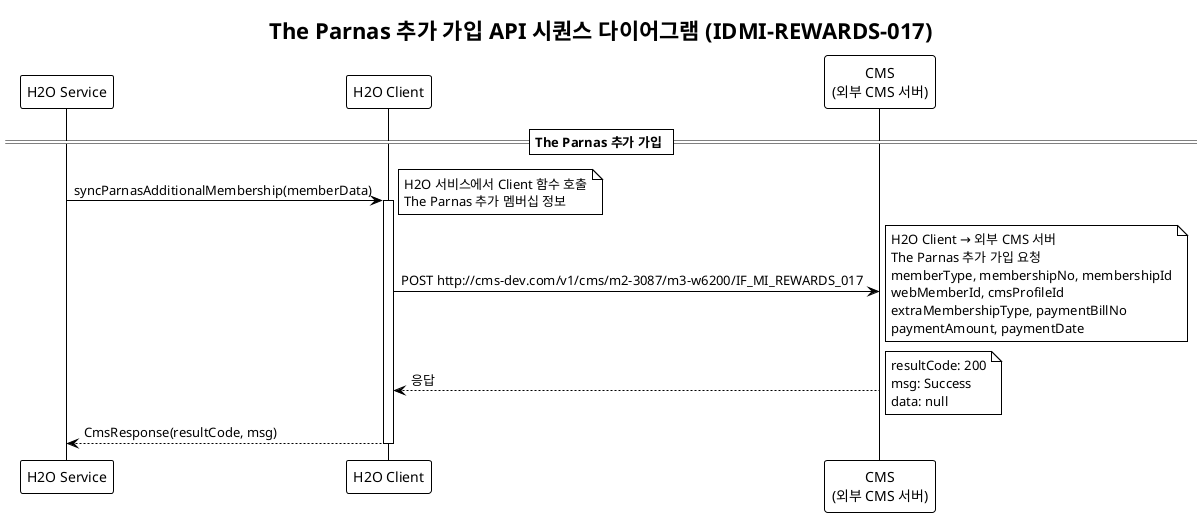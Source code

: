 @startuml 017-parnas-additional-join-sequence
!theme plain
title The Parnas 추가 가입 API 시퀀스 다이어그램 (IDMI-REWARDS-017)

participant "H2O Service" as H2OService
participant "H2O Client" as H2OClient
participant "CMS\n(외부 CMS 서버)" as CMS

== The Parnas 추가 가입 ==

H2OService -> H2OClient: syncParnasAdditionalMembership(memberData)
activate H2OClient
note right: H2O 서비스에서 Client 함수 호출\nThe Parnas 추가 멤버십 정보

H2OClient -> CMS: POST http://cms-dev.com/v1/cms/m2-3087/m3-w6200/IF_MI_REWARDS_017
note right: H2O Client → 외부 CMS 서버\nThe Parnas 추가 가입 요청\nmemberType, membershipNo, membershipId\nwebMemberId, cmsProfileId\nextraMembershipType, paymentBillNo\npaymentAmount, paymentDate

CMS --> H2OClient: 응답
note right: resultCode: 200\nmsg: Success\ndata: null

H2OClient --> H2OService: CmsResponse(resultCode, msg)
deactivate H2OClient

@enduml 